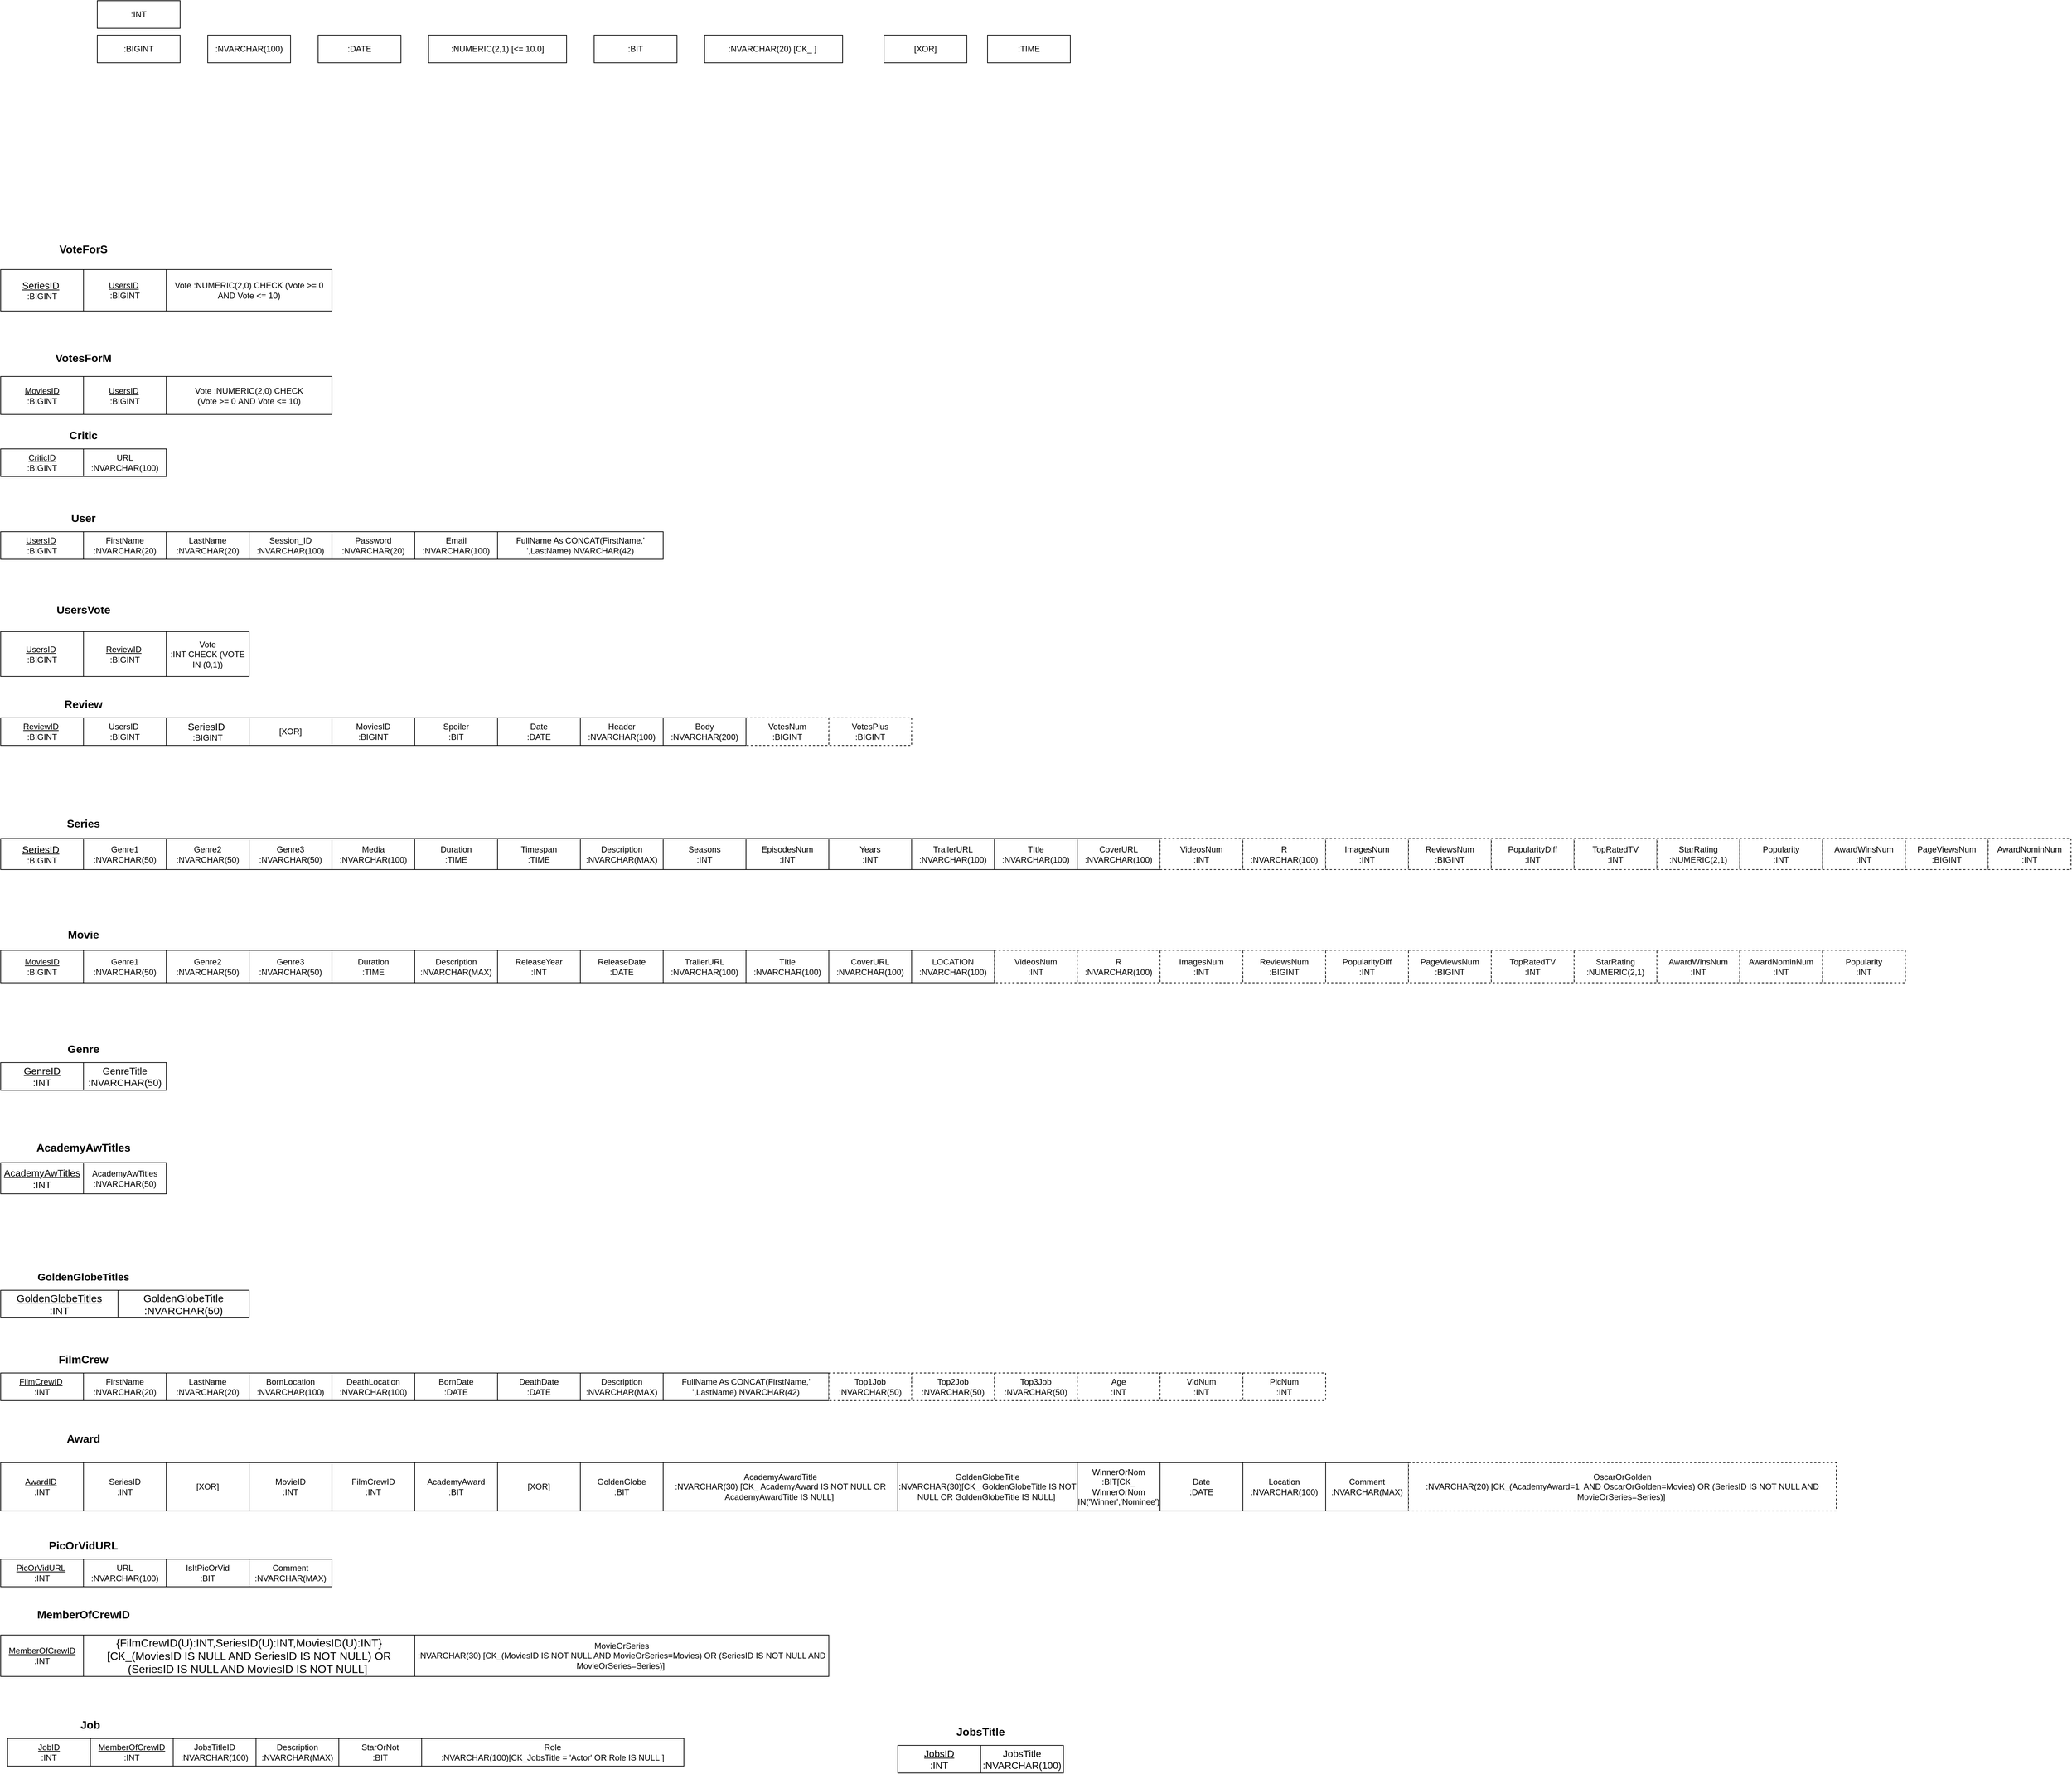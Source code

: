 <mxfile version="20.8.10" type="device"><diagram name="Page-1" id="w3RZHbpMR2QdRFytA8NF"><mxGraphModel dx="2532" dy="3699" grid="1" gridSize="10" guides="1" tooltips="1" connect="1" arrows="1" fold="1" page="1" pageScale="1" pageWidth="3300" pageHeight="2339" math="0" shadow="0"><root><mxCell id="0"/><mxCell id="1" parent="0"/><mxCell id="I5GjsqmiCHtDT43iMSYf-370" value=":BIGINT" style="rounded=0;whiteSpace=wrap;html=1;" parent="1" vertex="1"><mxGeometry x="180" y="-240" width="120" height="40" as="geometry"/></mxCell><mxCell id="I5GjsqmiCHtDT43iMSYf-371" value=":NVARCHAR(100)" style="rounded=0;whiteSpace=wrap;html=1;" parent="1" vertex="1"><mxGeometry x="340" y="-240" width="120" height="40" as="geometry"/></mxCell><mxCell id="I5GjsqmiCHtDT43iMSYf-372" value=":DATE" style="rounded=0;whiteSpace=wrap;html=1;" parent="1" vertex="1"><mxGeometry x="500" y="-240" width="120" height="40" as="geometry"/></mxCell><mxCell id="I5GjsqmiCHtDT43iMSYf-373" value=":NUMERIC(2,1)&amp;nbsp;[&amp;lt;= 10.0]" style="rounded=0;whiteSpace=wrap;html=1;" parent="1" vertex="1"><mxGeometry x="660" y="-240" width="200" height="40" as="geometry"/></mxCell><mxCell id="I5GjsqmiCHtDT43iMSYf-374" value=":BIT" style="rounded=0;whiteSpace=wrap;html=1;" parent="1" vertex="1"><mxGeometry x="900" y="-240" width="120" height="40" as="geometry"/></mxCell><mxCell id="I5GjsqmiCHtDT43iMSYf-375" value=":NVARCHAR(20) [CK_ ]&amp;nbsp;" style="rounded=0;whiteSpace=wrap;html=1;" parent="1" vertex="1"><mxGeometry x="1060" y="-240" width="200" height="40" as="geometry"/></mxCell><mxCell id="I5GjsqmiCHtDT43iMSYf-376" value="[XOR]" style="rounded=0;whiteSpace=wrap;html=1;" parent="1" vertex="1"><mxGeometry x="1320" y="-240" width="120" height="40" as="geometry"/></mxCell><mxCell id="vM1LEAeS3sjnM1NO1S9n-1" value=":INT" style="rounded=0;whiteSpace=wrap;html=1;" parent="1" vertex="1"><mxGeometry x="180" y="-290" width="120" height="40" as="geometry"/></mxCell><mxCell id="p24loqSLt-d5DUNZValQ-1" value=":TIME" style="rounded=0;whiteSpace=wrap;html=1;" vertex="1" parent="1"><mxGeometry x="1470" y="-240" width="120" height="40" as="geometry"/></mxCell><mxCell id="p24loqSLt-d5DUNZValQ-108" value="" style="group" vertex="1" connectable="0" parent="1"><mxGeometry x="40" y="1210" width="240" height="80" as="geometry"/></mxCell><mxCell id="I5GjsqmiCHtDT43iMSYf-164" value="&lt;font style=&quot;font-size: 14px;&quot;&gt;GenreTitle&lt;br&gt;:NVARCHAR(50)&lt;br&gt;&lt;/font&gt;" style="rounded=0;whiteSpace=wrap;html=1;" parent="p24loqSLt-d5DUNZValQ-108" vertex="1"><mxGeometry x="120" y="40" width="120" height="40" as="geometry"/></mxCell><mxCell id="I5GjsqmiCHtDT43iMSYf-165" value="&lt;font style=&quot;font-size: 14px;&quot;&gt;&lt;u&gt;GenreID&lt;/u&gt;&lt;br&gt;:INT&lt;/font&gt;" style="rounded=0;whiteSpace=wrap;html=1;" parent="p24loqSLt-d5DUNZValQ-108" vertex="1"><mxGeometry y="40" width="120" height="40" as="geometry"/></mxCell><mxCell id="I5GjsqmiCHtDT43iMSYf-166" value="&lt;b&gt;&lt;font style=&quot;font-size: 16px;&quot;&gt;Genre&lt;/font&gt;&lt;/b&gt;" style="text;html=1;strokeColor=none;fillColor=none;align=center;verticalAlign=middle;whiteSpace=wrap;rounded=0;" parent="p24loqSLt-d5DUNZValQ-108" vertex="1"><mxGeometry width="240" height="40" as="geometry"/></mxCell><mxCell id="p24loqSLt-d5DUNZValQ-109" value="" style="group" vertex="1" connectable="0" parent="1"><mxGeometry x="1340" y="2200" width="240" height="80" as="geometry"/></mxCell><mxCell id="p24loqSLt-d5DUNZValQ-110" value="&lt;font style=&quot;font-size: 14px;&quot;&gt;JobsTitle&lt;br&gt;:NVARCHAR(100)&lt;br&gt;&lt;/font&gt;" style="rounded=0;whiteSpace=wrap;html=1;" vertex="1" parent="p24loqSLt-d5DUNZValQ-109"><mxGeometry x="120" y="40" width="120" height="40" as="geometry"/></mxCell><mxCell id="p24loqSLt-d5DUNZValQ-111" value="&lt;font style=&quot;font-size: 14px;&quot;&gt;&lt;u&gt;JobsID&lt;/u&gt;&lt;br&gt;:INT&lt;/font&gt;" style="rounded=0;whiteSpace=wrap;html=1;" vertex="1" parent="p24loqSLt-d5DUNZValQ-109"><mxGeometry y="40" width="120" height="40" as="geometry"/></mxCell><mxCell id="p24loqSLt-d5DUNZValQ-112" value="&lt;b&gt;&lt;font style=&quot;font-size: 16px;&quot;&gt;JobsTitle&lt;/font&gt;&lt;/b&gt;" style="text;html=1;strokeColor=none;fillColor=none;align=center;verticalAlign=middle;whiteSpace=wrap;rounded=0;" vertex="1" parent="p24loqSLt-d5DUNZValQ-109"><mxGeometry width="240" height="40" as="geometry"/></mxCell><mxCell id="p24loqSLt-d5DUNZValQ-113" value="" style="group" vertex="1" connectable="0" parent="1"><mxGeometry x="50" y="2190" width="980" height="80" as="geometry"/></mxCell><mxCell id="I5GjsqmiCHtDT43iMSYf-322" value="Role&lt;br&gt;:NVARCHAR(100)[CK_JobsTitle&amp;nbsp;&lt;span style=&quot;background-color: initial;&quot; class=&quot;hljs-operator&quot;&gt;=&lt;/span&gt;&lt;span style=&quot;background-color: initial;&quot;&gt; &lt;/span&gt;&lt;span style=&quot;background-color: initial;&quot; class=&quot;hljs-string&quot;&gt;'Actor'&lt;/span&gt;&lt;span style=&quot;background-color: initial;&quot;&gt; &lt;/span&gt;&lt;span style=&quot;background-color: initial;&quot; class=&quot;hljs-keyword&quot;&gt;OR&lt;/span&gt;&lt;span style=&quot;background-color: initial;&quot;&gt; Role&amp;nbsp;&lt;/span&gt;&lt;span style=&quot;background-color: initial;&quot; class=&quot;hljs-keyword&quot;&gt;IS&lt;/span&gt;&lt;span style=&quot;background-color: initial;&quot;&gt; &lt;/span&gt;&lt;span style=&quot;background-color: initial;&quot; class=&quot;hljs-keyword&quot;&gt;NULL&lt;/span&gt;&lt;span style=&quot;background-color: initial;&quot;&gt;&amp;nbsp;]&lt;/span&gt;" style="rounded=0;whiteSpace=wrap;html=1;" parent="p24loqSLt-d5DUNZValQ-113" vertex="1"><mxGeometry x="600" y="40" width="380" height="40" as="geometry"/></mxCell><mxCell id="I5GjsqmiCHtDT43iMSYf-323" value="StarOrNot&lt;br&gt;:BIT" style="rounded=0;whiteSpace=wrap;html=1;" parent="p24loqSLt-d5DUNZValQ-113" vertex="1"><mxGeometry x="480" y="40" width="120" height="40" as="geometry"/></mxCell><mxCell id="I5GjsqmiCHtDT43iMSYf-324" value="Description&lt;br&gt;:NVARCHAR(MAX)" style="rounded=0;whiteSpace=wrap;html=1;" parent="p24loqSLt-d5DUNZValQ-113" vertex="1"><mxGeometry x="360" y="40" width="120" height="40" as="geometry"/></mxCell><mxCell id="I5GjsqmiCHtDT43iMSYf-325" value="JobsTitleID&lt;br&gt;:NVARCHAR(100)" style="rounded=0;whiteSpace=wrap;html=1;" parent="p24loqSLt-d5DUNZValQ-113" vertex="1"><mxGeometry x="240" y="40" width="120" height="40" as="geometry"/></mxCell><mxCell id="I5GjsqmiCHtDT43iMSYf-326" value="&lt;u style=&quot;border-color: var(--border-color);&quot;&gt;MemberOfCrewID&lt;/u&gt;&lt;br style=&quot;border-color: var(--border-color);&quot;&gt;:INT" style="rounded=0;whiteSpace=wrap;html=1;" parent="p24loqSLt-d5DUNZValQ-113" vertex="1"><mxGeometry x="120" y="40" width="120" height="40" as="geometry"/></mxCell><mxCell id="I5GjsqmiCHtDT43iMSYf-327" value="&lt;u&gt;JobID&lt;/u&gt;&lt;br&gt;:INT" style="rounded=0;whiteSpace=wrap;html=1;" parent="p24loqSLt-d5DUNZValQ-113" vertex="1"><mxGeometry y="40" width="120" height="40" as="geometry"/></mxCell><mxCell id="I5GjsqmiCHtDT43iMSYf-328" value="&lt;b&gt;&lt;font style=&quot;font-size: 16px;&quot;&gt;Job&lt;/font&gt;&lt;/b&gt;" style="text;html=1;strokeColor=none;fillColor=none;align=center;verticalAlign=middle;whiteSpace=wrap;rounded=0;" parent="p24loqSLt-d5DUNZValQ-113" vertex="1"><mxGeometry width="240" height="40" as="geometry"/></mxCell><mxCell id="p24loqSLt-d5DUNZValQ-119" value="" style="group" vertex="1" connectable="0" parent="1"><mxGeometry x="40" y="1760" width="2660" height="140" as="geometry"/></mxCell><mxCell id="I5GjsqmiCHtDT43iMSYf-228" value="Location&lt;br&gt;:NVARCHAR(100)" style="rounded=0;whiteSpace=wrap;html=1;" parent="p24loqSLt-d5DUNZValQ-119" vertex="1"><mxGeometry x="1800" y="70" width="120" height="70" as="geometry"/></mxCell><mxCell id="I5GjsqmiCHtDT43iMSYf-229" value="Comment&lt;br&gt;:NVARCHAR(MAX)" style="rounded=0;whiteSpace=wrap;html=1;" parent="p24loqSLt-d5DUNZValQ-119" vertex="1"><mxGeometry x="1920" y="70" width="120" height="70" as="geometry"/></mxCell><mxCell id="I5GjsqmiCHtDT43iMSYf-236" value="Date&lt;br&gt;:DATE" style="rounded=0;whiteSpace=wrap;html=1;" parent="p24loqSLt-d5DUNZValQ-119" vertex="1"><mxGeometry x="1680" y="70" width="120" height="70" as="geometry"/></mxCell><mxCell id="I5GjsqmiCHtDT43iMSYf-237" value="WinnerOrNom&lt;br&gt;:BIT[CK_ WinnerOrNom IN('Winner','Nominee')" style="rounded=0;whiteSpace=wrap;html=1;" parent="p24loqSLt-d5DUNZValQ-119" vertex="1"><mxGeometry x="1560" y="70" width="120" height="70" as="geometry"/></mxCell><mxCell id="I5GjsqmiCHtDT43iMSYf-238" value="GoldenGlobeTitle&lt;br&gt;:NVARCHAR(30)[CK_ GoldenGlobeTitle IS NOT NULL OR GoldenGlobeTitle&amp;nbsp;IS NULL]&amp;nbsp;" style="rounded=0;whiteSpace=wrap;html=1;" parent="p24loqSLt-d5DUNZValQ-119" vertex="1"><mxGeometry x="1300" y="70" width="260" height="70" as="geometry"/></mxCell><mxCell id="I5GjsqmiCHtDT43iMSYf-239" value="GoldenGlobe&lt;br&gt;:BIT" style="rounded=0;whiteSpace=wrap;html=1;" parent="p24loqSLt-d5DUNZValQ-119" vertex="1"><mxGeometry x="840" y="70" width="120" height="70" as="geometry"/></mxCell><mxCell id="I5GjsqmiCHtDT43iMSYf-240" value="AcademyAwardTitle&lt;br&gt;:NVARCHAR(30) [CK_ AcademyAward IS NOT NULL OR AcademyAwardTitle IS NULL]&amp;nbsp;" style="rounded=0;whiteSpace=wrap;html=1;" parent="p24loqSLt-d5DUNZValQ-119" vertex="1"><mxGeometry x="960" y="70" width="340" height="70" as="geometry"/></mxCell><mxCell id="I5GjsqmiCHtDT43iMSYf-241" value="AcademyAward&lt;br&gt;:BIT" style="rounded=0;whiteSpace=wrap;html=1;" parent="p24loqSLt-d5DUNZValQ-119" vertex="1"><mxGeometry x="600" y="70" width="120" height="70" as="geometry"/></mxCell><mxCell id="I5GjsqmiCHtDT43iMSYf-242" value="FilmCrewID&lt;br&gt;:INT" style="rounded=0;whiteSpace=wrap;html=1;" parent="p24loqSLt-d5DUNZValQ-119" vertex="1"><mxGeometry x="480" y="70" width="120" height="70" as="geometry"/></mxCell><mxCell id="I5GjsqmiCHtDT43iMSYf-243" value="MovieID&lt;br&gt;:INT" style="rounded=0;whiteSpace=wrap;html=1;" parent="p24loqSLt-d5DUNZValQ-119" vertex="1"><mxGeometry x="360" y="70" width="120" height="70" as="geometry"/></mxCell><mxCell id="I5GjsqmiCHtDT43iMSYf-244" value="SeriesID&lt;br&gt;:INT" style="rounded=0;whiteSpace=wrap;html=1;" parent="p24loqSLt-d5DUNZValQ-119" vertex="1"><mxGeometry x="120" y="70" width="120" height="70" as="geometry"/></mxCell><mxCell id="I5GjsqmiCHtDT43iMSYf-245" value="&lt;u&gt;AwardID&lt;/u&gt;&amp;nbsp;&lt;br&gt;:INT" style="rounded=0;whiteSpace=wrap;html=1;" parent="p24loqSLt-d5DUNZValQ-119" vertex="1"><mxGeometry y="70" width="120" height="70" as="geometry"/></mxCell><mxCell id="I5GjsqmiCHtDT43iMSYf-246" value="&lt;span style=&quot;font-size: 16px;&quot;&gt;&lt;b&gt;Award&lt;/b&gt;&lt;/span&gt;" style="text;html=1;strokeColor=none;fillColor=none;align=center;verticalAlign=middle;whiteSpace=wrap;rounded=0;" parent="p24loqSLt-d5DUNZValQ-119" vertex="1"><mxGeometry width="240" height="70" as="geometry"/></mxCell><mxCell id="p24loqSLt-d5DUNZValQ-107" value="OscarOrGolden&lt;br&gt;:NVARCHAR(20)&amp;nbsp;[CK_(AcademyAward=1&amp;nbsp; AND OscarOrGolden=Movies) OR (SeriesID IS NOT NULL AND MovieOrSeries=Series)]&amp;nbsp;" style="rounded=0;whiteSpace=wrap;html=1;dashed=1;" vertex="1" parent="p24loqSLt-d5DUNZValQ-119"><mxGeometry x="2040" y="70" width="620" height="70" as="geometry"/></mxCell><mxCell id="p24loqSLt-d5DUNZValQ-116" value="[XOR]" style="rounded=0;whiteSpace=wrap;html=1;" vertex="1" parent="p24loqSLt-d5DUNZValQ-119"><mxGeometry x="240" y="70" width="120" height="70" as="geometry"/></mxCell><mxCell id="p24loqSLt-d5DUNZValQ-118" value="[XOR]" style="rounded=0;whiteSpace=wrap;html=1;" vertex="1" parent="p24loqSLt-d5DUNZValQ-119"><mxGeometry x="720" y="70" width="120" height="70" as="geometry"/></mxCell><mxCell id="p24loqSLt-d5DUNZValQ-120" value="" style="group" vertex="1" connectable="0" parent="1"><mxGeometry x="40" y="320" width="240" height="80" as="geometry"/></mxCell><mxCell id="I5GjsqmiCHtDT43iMSYf-40" value="URL&lt;br&gt;:NVARCHAR(100)" style="rounded=0;whiteSpace=wrap;html=1;" parent="p24loqSLt-d5DUNZValQ-120" vertex="1"><mxGeometry x="120" y="40" width="120" height="40" as="geometry"/></mxCell><mxCell id="I5GjsqmiCHtDT43iMSYf-41" value="&lt;u&gt;CriticID&lt;br&gt;&lt;/u&gt;:BIGINT&lt;u&gt;&lt;br&gt;&lt;/u&gt;" style="rounded=0;whiteSpace=wrap;html=1;" parent="p24loqSLt-d5DUNZValQ-120" vertex="1"><mxGeometry y="40" width="120" height="40" as="geometry"/></mxCell><mxCell id="I5GjsqmiCHtDT43iMSYf-43" value="&lt;b&gt;&lt;font style=&quot;font-size: 16px;&quot;&gt;Critic&lt;/font&gt;&lt;/b&gt;" style="text;html=1;strokeColor=none;fillColor=none;align=center;verticalAlign=middle;whiteSpace=wrap;rounded=0;" parent="p24loqSLt-d5DUNZValQ-120" vertex="1"><mxGeometry width="240" height="40" as="geometry"/></mxCell><mxCell id="p24loqSLt-d5DUNZValQ-121" value="" style="group" vertex="1" connectable="0" parent="1"><mxGeometry x="40" y="440" width="960" height="80" as="geometry"/></mxCell><mxCell id="I5GjsqmiCHtDT43iMSYf-48" value="FullName As CONCAT(FirstName,' ',LastName) NVARCHAR(42)" style="rounded=0;whiteSpace=wrap;html=1;" parent="p24loqSLt-d5DUNZValQ-121" vertex="1"><mxGeometry x="720" y="40" width="240" height="40" as="geometry"/></mxCell><mxCell id="I5GjsqmiCHtDT43iMSYf-58" value="Email&lt;br&gt;:NVARCHAR(100)" style="rounded=0;whiteSpace=wrap;html=1;" parent="p24loqSLt-d5DUNZValQ-121" vertex="1"><mxGeometry x="600" y="40" width="120" height="40" as="geometry"/></mxCell><mxCell id="I5GjsqmiCHtDT43iMSYf-59" value="Password&lt;br&gt;:NVARCHAR(20)" style="rounded=0;whiteSpace=wrap;html=1;" parent="p24loqSLt-d5DUNZValQ-121" vertex="1"><mxGeometry x="480" y="40" width="120" height="40" as="geometry"/></mxCell><mxCell id="I5GjsqmiCHtDT43iMSYf-60" value="Session_ID&lt;br style=&quot;border-color: var(--border-color);&quot;&gt;:NVARCHAR(100)" style="rounded=0;whiteSpace=wrap;html=1;" parent="p24loqSLt-d5DUNZValQ-121" vertex="1"><mxGeometry x="360" y="40" width="120" height="40" as="geometry"/></mxCell><mxCell id="I5GjsqmiCHtDT43iMSYf-61" value="LastName&lt;br&gt;:NVARCHAR(20)" style="rounded=0;whiteSpace=wrap;html=1;" parent="p24loqSLt-d5DUNZValQ-121" vertex="1"><mxGeometry x="240" y="40" width="120" height="40" as="geometry"/></mxCell><mxCell id="I5GjsqmiCHtDT43iMSYf-62" value="FirstName&lt;br&gt;:NVARCHAR(20)" style="rounded=0;whiteSpace=wrap;html=1;" parent="p24loqSLt-d5DUNZValQ-121" vertex="1"><mxGeometry x="120" y="40" width="120" height="40" as="geometry"/></mxCell><mxCell id="I5GjsqmiCHtDT43iMSYf-63" value="&lt;u style=&quot;border-color: var(--border-color);&quot;&gt;UsersID&lt;/u&gt;&amp;nbsp;&lt;br style=&quot;border-color: var(--border-color);&quot;&gt;:BIGINT" style="rounded=0;whiteSpace=wrap;html=1;" parent="p24loqSLt-d5DUNZValQ-121" vertex="1"><mxGeometry y="40" width="120" height="40" as="geometry"/></mxCell><mxCell id="I5GjsqmiCHtDT43iMSYf-64" value="&lt;span style=&quot;font-size: 16px;&quot;&gt;&lt;b&gt;User&lt;/b&gt;&lt;/span&gt;" style="text;html=1;strokeColor=none;fillColor=none;align=center;verticalAlign=middle;whiteSpace=wrap;rounded=0;" parent="p24loqSLt-d5DUNZValQ-121" vertex="1"><mxGeometry width="240" height="40" as="geometry"/></mxCell><mxCell id="p24loqSLt-d5DUNZValQ-122" value="" style="group" vertex="1" connectable="0" parent="1"><mxGeometry x="40" y="560" width="360" height="130" as="geometry"/></mxCell><mxCell id="I5GjsqmiCHtDT43iMSYf-102" value="Vote&lt;br&gt;:INT CHECK (VOTE IN (0,1))" style="rounded=0;whiteSpace=wrap;html=1;" parent="p24loqSLt-d5DUNZValQ-122" vertex="1"><mxGeometry x="240" y="65" width="120" height="65" as="geometry"/></mxCell><mxCell id="I5GjsqmiCHtDT43iMSYf-103" value="&lt;u style=&quot;border-color: var(--border-color);&quot;&gt;ReviewID&lt;/u&gt;&amp;nbsp;&lt;br style=&quot;border-color: var(--border-color);&quot;&gt;:BIGINT" style="rounded=0;whiteSpace=wrap;html=1;" parent="p24loqSLt-d5DUNZValQ-122" vertex="1"><mxGeometry x="120" y="65" width="120" height="65" as="geometry"/></mxCell><mxCell id="I5GjsqmiCHtDT43iMSYf-104" value="&lt;u style=&quot;border-color: var(--border-color);&quot;&gt;UsersID&lt;/u&gt;&amp;nbsp;&lt;br style=&quot;border-color: var(--border-color);&quot;&gt;:BIGINT" style="rounded=0;whiteSpace=wrap;html=1;" parent="p24loqSLt-d5DUNZValQ-122" vertex="1"><mxGeometry y="65" width="120" height="65" as="geometry"/></mxCell><mxCell id="I5GjsqmiCHtDT43iMSYf-105" value="&lt;b&gt;&lt;font style=&quot;font-size: 16px;&quot;&gt;UsersVote&lt;/font&gt;&lt;/b&gt;" style="text;html=1;strokeColor=none;fillColor=none;align=center;verticalAlign=middle;whiteSpace=wrap;rounded=0;" parent="p24loqSLt-d5DUNZValQ-122" vertex="1"><mxGeometry width="240" height="65" as="geometry"/></mxCell><mxCell id="p24loqSLt-d5DUNZValQ-123" value="" style="group" vertex="1" connectable="0" parent="1"><mxGeometry x="40" y="710" width="1320" height="80" as="geometry"/></mxCell><mxCell id="I5GjsqmiCHtDT43iMSYf-67" value="VotesPlus&lt;br&gt;:BIGINT" style="rounded=0;whiteSpace=wrap;html=1;dashed=1;" parent="p24loqSLt-d5DUNZValQ-123" vertex="1"><mxGeometry x="1200" y="40" width="120" height="40" as="geometry"/></mxCell><mxCell id="I5GjsqmiCHtDT43iMSYf-75" value="VotesNum&lt;br&gt;:BIGINT" style="rounded=0;whiteSpace=wrap;html=1;dashed=1;" parent="p24loqSLt-d5DUNZValQ-123" vertex="1"><mxGeometry x="1080" y="40" width="120" height="40" as="geometry"/></mxCell><mxCell id="I5GjsqmiCHtDT43iMSYf-76" value="Body&lt;br&gt;:NVARCHAR(200)" style="rounded=0;whiteSpace=wrap;html=1;" parent="p24loqSLt-d5DUNZValQ-123" vertex="1"><mxGeometry x="960" y="40" width="120" height="40" as="geometry"/></mxCell><mxCell id="I5GjsqmiCHtDT43iMSYf-77" value="Header&lt;br&gt;:NVARCHAR(100)" style="rounded=0;whiteSpace=wrap;html=1;" parent="p24loqSLt-d5DUNZValQ-123" vertex="1"><mxGeometry x="840" y="40" width="120" height="40" as="geometry"/></mxCell><mxCell id="I5GjsqmiCHtDT43iMSYf-78" value="Date&lt;br&gt;:DATE" style="rounded=0;whiteSpace=wrap;html=1;" parent="p24loqSLt-d5DUNZValQ-123" vertex="1"><mxGeometry x="720" y="40" width="120" height="40" as="geometry"/></mxCell><mxCell id="I5GjsqmiCHtDT43iMSYf-79" value="Spoiler&lt;br style=&quot;border-color: var(--border-color);&quot;&gt;:BIT" style="rounded=0;whiteSpace=wrap;html=1;" parent="p24loqSLt-d5DUNZValQ-123" vertex="1"><mxGeometry x="600" y="40" width="120" height="40" as="geometry"/></mxCell><mxCell id="I5GjsqmiCHtDT43iMSYf-80" value="MoviesID&lt;br style=&quot;border-color: var(--border-color);&quot;&gt;:BIGINT" style="rounded=0;whiteSpace=wrap;html=1;" parent="p24loqSLt-d5DUNZValQ-123" vertex="1"><mxGeometry x="480" y="40" width="120" height="40" as="geometry"/></mxCell><mxCell id="I5GjsqmiCHtDT43iMSYf-81" value="[XOR]" style="rounded=0;whiteSpace=wrap;html=1;" parent="p24loqSLt-d5DUNZValQ-123" vertex="1"><mxGeometry x="360" y="40" width="120" height="40" as="geometry"/></mxCell><mxCell id="I5GjsqmiCHtDT43iMSYf-82" value="&lt;font style=&quot;border-color: var(--border-color); font-size: 14px;&quot;&gt;SeriesID&amp;nbsp;&lt;br style=&quot;border-color: var(--border-color);&quot;&gt;&lt;/font&gt;:BIGINT" style="rounded=0;whiteSpace=wrap;html=1;" parent="p24loqSLt-d5DUNZValQ-123" vertex="1"><mxGeometry x="240" y="40" width="120" height="40" as="geometry"/></mxCell><mxCell id="I5GjsqmiCHtDT43iMSYf-83" value="&lt;span style=&quot;border-color: var(--border-color);&quot;&gt;UsersID&lt;/span&gt;&amp;nbsp;&lt;br style=&quot;border-color: var(--border-color);&quot;&gt;:BIGINT" style="rounded=0;whiteSpace=wrap;html=1;" parent="p24loqSLt-d5DUNZValQ-123" vertex="1"><mxGeometry x="120" y="40" width="120" height="40" as="geometry"/></mxCell><mxCell id="I5GjsqmiCHtDT43iMSYf-84" value="&lt;u style=&quot;border-color: var(--border-color);&quot;&gt;ReviewID&lt;/u&gt;&amp;nbsp;&lt;br style=&quot;border-color: var(--border-color);&quot;&gt;:BIGINT" style="rounded=0;whiteSpace=wrap;html=1;" parent="p24loqSLt-d5DUNZValQ-123" vertex="1"><mxGeometry y="40" width="120" height="40" as="geometry"/></mxCell><mxCell id="I5GjsqmiCHtDT43iMSYf-85" value="&lt;span style=&quot;font-size: 16px;&quot;&gt;&lt;b&gt;Review&lt;/b&gt;&lt;/span&gt;" style="text;html=1;strokeColor=none;fillColor=none;align=center;verticalAlign=middle;whiteSpace=wrap;rounded=0;" parent="p24loqSLt-d5DUNZValQ-123" vertex="1"><mxGeometry width="240" height="40" as="geometry"/></mxCell><mxCell id="p24loqSLt-d5DUNZValQ-124" value="" style="group" vertex="1" connectable="0" parent="1"><mxGeometry x="40" y="1040" width="2760" height="94.118" as="geometry"/></mxCell><mxCell id="I5GjsqmiCHtDT43iMSYf-128" value="CoverURL&lt;br style=&quot;border-color: var(--border-color);&quot;&gt;:NVARCHAR(100)" style="rounded=0;whiteSpace=wrap;html=1;" parent="p24loqSLt-d5DUNZValQ-124" vertex="1"><mxGeometry x="1200" y="47.059" width="120" height="47.059" as="geometry"/></mxCell><mxCell id="I5GjsqmiCHtDT43iMSYf-129" value="LOCATION&lt;br&gt;:NVARCHAR(100)" style="rounded=0;whiteSpace=wrap;html=1;" parent="p24loqSLt-d5DUNZValQ-124" vertex="1"><mxGeometry x="1320" y="47.059" width="120" height="47.059" as="geometry"/></mxCell><mxCell id="I5GjsqmiCHtDT43iMSYf-136" value="TItle&lt;br style=&quot;border-color: var(--border-color);&quot;&gt;:NVARCHAR(100)" style="rounded=0;whiteSpace=wrap;html=1;" parent="p24loqSLt-d5DUNZValQ-124" vertex="1"><mxGeometry x="1080" y="47.059" width="120" height="47.059" as="geometry"/></mxCell><mxCell id="I5GjsqmiCHtDT43iMSYf-137" value="TrailerURL&lt;br style=&quot;border-color: var(--border-color);&quot;&gt;:NVARCHAR(100)" style="rounded=0;whiteSpace=wrap;html=1;" parent="p24loqSLt-d5DUNZValQ-124" vertex="1"><mxGeometry x="960" y="47.059" width="120" height="47.059" as="geometry"/></mxCell><mxCell id="I5GjsqmiCHtDT43iMSYf-138" value="ReleaseDate&lt;br style=&quot;border-color: var(--border-color);&quot;&gt;:DATE" style="rounded=0;whiteSpace=wrap;html=1;" parent="p24loqSLt-d5DUNZValQ-124" vertex="1"><mxGeometry x="840" y="47.059" width="120" height="47.059" as="geometry"/></mxCell><mxCell id="I5GjsqmiCHtDT43iMSYf-139" value="ReleaseYear&lt;br style=&quot;border-color: var(--border-color);&quot;&gt;:INT" style="rounded=0;whiteSpace=wrap;html=1;" parent="p24loqSLt-d5DUNZValQ-124" vertex="1"><mxGeometry x="720" y="47.059" width="120" height="47.059" as="geometry"/></mxCell><mxCell id="I5GjsqmiCHtDT43iMSYf-140" value="Description&lt;br style=&quot;border-color: var(--border-color);&quot;&gt;:NVARCHAR(MAX)" style="rounded=0;whiteSpace=wrap;html=1;" parent="p24loqSLt-d5DUNZValQ-124" vertex="1"><mxGeometry x="600" y="47.059" width="120" height="47.059" as="geometry"/></mxCell><mxCell id="I5GjsqmiCHtDT43iMSYf-141" value="Duration&lt;br style=&quot;border-color: var(--border-color);&quot;&gt;:TIME" style="rounded=0;whiteSpace=wrap;html=1;" parent="p24loqSLt-d5DUNZValQ-124" vertex="1"><mxGeometry x="480" y="47.059" width="120" height="47.059" as="geometry"/></mxCell><mxCell id="I5GjsqmiCHtDT43iMSYf-142" value="Genre3&lt;br style=&quot;border-color: var(--border-color);&quot;&gt;:NVARCHAR(50)" style="rounded=0;whiteSpace=wrap;html=1;" parent="p24loqSLt-d5DUNZValQ-124" vertex="1"><mxGeometry x="360" y="47.059" width="120" height="47.059" as="geometry"/></mxCell><mxCell id="I5GjsqmiCHtDT43iMSYf-143" value="Genre2&lt;br style=&quot;border-color: var(--border-color);&quot;&gt;:NVARCHAR(50)" style="rounded=0;whiteSpace=wrap;html=1;" parent="p24loqSLt-d5DUNZValQ-124" vertex="1"><mxGeometry x="240" y="47.059" width="120" height="47.059" as="geometry"/></mxCell><mxCell id="I5GjsqmiCHtDT43iMSYf-144" value="Genre1&lt;br style=&quot;border-color: var(--border-color);&quot;&gt;:NVARCHAR(50)" style="rounded=0;whiteSpace=wrap;html=1;" parent="p24loqSLt-d5DUNZValQ-124" vertex="1"><mxGeometry x="120" y="47.059" width="120" height="47.059" as="geometry"/></mxCell><mxCell id="I5GjsqmiCHtDT43iMSYf-145" value="&lt;u style=&quot;border-color: var(--border-color);&quot;&gt;MoviesID&lt;br style=&quot;border-color: var(--border-color);&quot;&gt;&lt;/u&gt;:BIGINT" style="rounded=0;whiteSpace=wrap;html=1;" parent="p24loqSLt-d5DUNZValQ-124" vertex="1"><mxGeometry y="47.059" width="120" height="47.059" as="geometry"/></mxCell><mxCell id="I5GjsqmiCHtDT43iMSYf-146" value="&lt;span style=&quot;font-size: 16px;&quot;&gt;&lt;b&gt;Movie&lt;/b&gt;&lt;/span&gt;" style="text;html=1;strokeColor=none;fillColor=none;align=center;verticalAlign=middle;whiteSpace=wrap;rounded=0;" parent="p24loqSLt-d5DUNZValQ-124" vertex="1"><mxGeometry width="240" height="47.059" as="geometry"/></mxCell><mxCell id="p24loqSLt-d5DUNZValQ-25" value="VideosNum&lt;br style=&quot;border-color: var(--border-color);&quot;&gt;:INT" style="rounded=0;whiteSpace=wrap;html=1;dashed=1;" vertex="1" parent="p24loqSLt-d5DUNZValQ-124"><mxGeometry x="1440" y="47.059" width="120" height="47.059" as="geometry"/></mxCell><mxCell id="p24loqSLt-d5DUNZValQ-26" value="R&lt;br style=&quot;border-color: var(--border-color);&quot;&gt;:NVARCHAR(100)" style="rounded=0;whiteSpace=wrap;html=1;dashed=1;" vertex="1" parent="p24loqSLt-d5DUNZValQ-124"><mxGeometry x="1560" y="47.059" width="120" height="47.059" as="geometry"/></mxCell><mxCell id="p24loqSLt-d5DUNZValQ-27" value="ImagesNum&lt;br style=&quot;border-color: var(--border-color);&quot;&gt;:INT" style="rounded=0;whiteSpace=wrap;html=1;dashed=1;" vertex="1" parent="p24loqSLt-d5DUNZValQ-124"><mxGeometry x="1680" y="47.059" width="120" height="47.059" as="geometry"/></mxCell><mxCell id="p24loqSLt-d5DUNZValQ-28" value="ReviewsNum&lt;br style=&quot;border-color: var(--border-color);&quot;&gt;:BIGINT" style="rounded=0;whiteSpace=wrap;html=1;dashed=1;" vertex="1" parent="p24loqSLt-d5DUNZValQ-124"><mxGeometry x="1800" y="47.059" width="120" height="47.059" as="geometry"/></mxCell><mxCell id="p24loqSLt-d5DUNZValQ-29" value="PopularityDiff&lt;br style=&quot;border-color: var(--border-color);&quot;&gt;:INT" style="rounded=0;whiteSpace=wrap;html=1;dashed=1;" vertex="1" parent="p24loqSLt-d5DUNZValQ-124"><mxGeometry x="1920" y="47.059" width="120" height="47.059" as="geometry"/></mxCell><mxCell id="p24loqSLt-d5DUNZValQ-30" value="PageViewsNum&lt;br style=&quot;border-color: var(--border-color);&quot;&gt;:BIGINT" style="rounded=0;whiteSpace=wrap;html=1;dashed=1;" vertex="1" parent="p24loqSLt-d5DUNZValQ-124"><mxGeometry x="2040" y="47.059" width="120" height="47.059" as="geometry"/></mxCell><mxCell id="p24loqSLt-d5DUNZValQ-31" value="TopRatedTV&lt;br style=&quot;border-color: var(--border-color);&quot;&gt;:INT" style="rounded=0;whiteSpace=wrap;html=1;dashed=1;" vertex="1" parent="p24loqSLt-d5DUNZValQ-124"><mxGeometry x="2160" y="47.059" width="120" height="47.059" as="geometry"/></mxCell><mxCell id="p24loqSLt-d5DUNZValQ-32" value="StarRating&lt;br style=&quot;border-color: var(--border-color);&quot;&gt;:NUMERIC(2,1)" style="rounded=0;whiteSpace=wrap;html=1;dashed=1;" vertex="1" parent="p24loqSLt-d5DUNZValQ-124"><mxGeometry x="2280" y="47.059" width="120" height="47.059" as="geometry"/></mxCell><mxCell id="p24loqSLt-d5DUNZValQ-33" value="AwardWinsNum&lt;br style=&quot;border-color: var(--border-color);&quot;&gt;:INT" style="rounded=0;whiteSpace=wrap;html=1;dashed=1;" vertex="1" parent="p24loqSLt-d5DUNZValQ-124"><mxGeometry x="2400" y="47.059" width="120" height="47.059" as="geometry"/></mxCell><mxCell id="p24loqSLt-d5DUNZValQ-83" value="AwardNominNum&lt;br style=&quot;border-color: var(--border-color);&quot;&gt;:INT" style="rounded=0;whiteSpace=wrap;html=1;dashed=1;" vertex="1" parent="p24loqSLt-d5DUNZValQ-124"><mxGeometry x="2520" y="47.059" width="120" height="47.059" as="geometry"/></mxCell><mxCell id="p24loqSLt-d5DUNZValQ-84" value="Popularity&lt;br style=&quot;border-color: var(--border-color);&quot;&gt;:INT" style="rounded=0;whiteSpace=wrap;html=1;dashed=1;" vertex="1" parent="p24loqSLt-d5DUNZValQ-124"><mxGeometry x="2640" y="47.059" width="120" height="47.059" as="geometry"/></mxCell><mxCell id="p24loqSLt-d5DUNZValQ-125" value="" style="group" vertex="1" connectable="0" parent="1"><mxGeometry x="40" y="880" width="3000" height="90" as="geometry"/></mxCell><mxCell id="vM1LEAeS3sjnM1NO1S9n-83" value="Genre2&lt;br&gt;:NVARCHAR(50)" style="rounded=0;whiteSpace=wrap;html=1;" parent="p24loqSLt-d5DUNZValQ-125" vertex="1"><mxGeometry x="240" y="45" width="120" height="45" as="geometry"/></mxCell><mxCell id="I5GjsqmiCHtDT43iMSYf-107" value="TItle&lt;br&gt;:NVARCHAR(100)" style="rounded=0;whiteSpace=wrap;html=1;" parent="p24loqSLt-d5DUNZValQ-125" vertex="1"><mxGeometry x="1440" y="45" width="120" height="45" as="geometry"/></mxCell><mxCell id="I5GjsqmiCHtDT43iMSYf-108" value="CoverURL&lt;br&gt;:NVARCHAR(100)" style="rounded=0;whiteSpace=wrap;html=1;" parent="p24loqSLt-d5DUNZValQ-125" vertex="1"><mxGeometry x="1560" y="45" width="120" height="45" as="geometry"/></mxCell><mxCell id="I5GjsqmiCHtDT43iMSYf-115" value="TrailerURL&lt;br&gt;:NVARCHAR(100)" style="rounded=0;whiteSpace=wrap;html=1;" parent="p24loqSLt-d5DUNZValQ-125" vertex="1"><mxGeometry x="1320" y="45" width="120" height="45" as="geometry"/></mxCell><mxCell id="I5GjsqmiCHtDT43iMSYf-116" value="Years&lt;br&gt;:INT" style="rounded=0;whiteSpace=wrap;html=1;" parent="p24loqSLt-d5DUNZValQ-125" vertex="1"><mxGeometry x="1200" y="45" width="120" height="45" as="geometry"/></mxCell><mxCell id="I5GjsqmiCHtDT43iMSYf-117" value="EpisodesNum&lt;br&gt;:INT" style="rounded=0;whiteSpace=wrap;html=1;" parent="p24loqSLt-d5DUNZValQ-125" vertex="1"><mxGeometry x="1080" y="45" width="120" height="45" as="geometry"/></mxCell><mxCell id="I5GjsqmiCHtDT43iMSYf-118" value="Seasons&lt;br&gt;:INT" style="rounded=0;whiteSpace=wrap;html=1;" parent="p24loqSLt-d5DUNZValQ-125" vertex="1"><mxGeometry x="960" y="45" width="120" height="45" as="geometry"/></mxCell><mxCell id="I5GjsqmiCHtDT43iMSYf-119" value="Description&lt;br&gt;:NVARCHAR(MAX)" style="rounded=0;whiteSpace=wrap;html=1;" parent="p24loqSLt-d5DUNZValQ-125" vertex="1"><mxGeometry x="840" y="45" width="120" height="45" as="geometry"/></mxCell><mxCell id="I5GjsqmiCHtDT43iMSYf-120" value="Timespan&lt;br&gt;:TIME" style="rounded=0;whiteSpace=wrap;html=1;" parent="p24loqSLt-d5DUNZValQ-125" vertex="1"><mxGeometry x="720" y="45" width="120" height="45" as="geometry"/></mxCell><mxCell id="I5GjsqmiCHtDT43iMSYf-121" value="Duration&lt;br&gt;:TIME" style="rounded=0;whiteSpace=wrap;html=1;" parent="p24loqSLt-d5DUNZValQ-125" vertex="1"><mxGeometry x="600" y="45" width="120" height="45" as="geometry"/></mxCell><mxCell id="I5GjsqmiCHtDT43iMSYf-122" value="Media&lt;br&gt;:NVARCHAR(100)" style="rounded=0;whiteSpace=wrap;html=1;" parent="p24loqSLt-d5DUNZValQ-125" vertex="1"><mxGeometry x="480" y="45" width="120" height="45" as="geometry"/></mxCell><mxCell id="I5GjsqmiCHtDT43iMSYf-123" value="Genre3&lt;br&gt;:NVARCHAR(50)" style="rounded=0;whiteSpace=wrap;html=1;" parent="p24loqSLt-d5DUNZValQ-125" vertex="1"><mxGeometry x="360" y="45" width="120" height="45" as="geometry"/></mxCell><mxCell id="I5GjsqmiCHtDT43iMSYf-124" value="&lt;font style=&quot;border-color: var(--border-color); font-size: 14px;&quot;&gt;&lt;u style=&quot;border-color: var(--border-color);&quot;&gt;SeriesID&lt;/u&gt;&amp;nbsp;&lt;br style=&quot;border-color: var(--border-color);&quot;&gt;&lt;/font&gt;:BIGINT" style="rounded=0;whiteSpace=wrap;html=1;" parent="p24loqSLt-d5DUNZValQ-125" vertex="1"><mxGeometry y="45" width="120" height="45" as="geometry"/></mxCell><mxCell id="I5GjsqmiCHtDT43iMSYf-125" value="&lt;b&gt;&lt;font style=&quot;font-size: 16px;&quot;&gt;Series&lt;/font&gt;&lt;/b&gt;" style="text;html=1;strokeColor=none;fillColor=none;align=center;verticalAlign=middle;whiteSpace=wrap;rounded=0;" parent="p24loqSLt-d5DUNZValQ-125" vertex="1"><mxGeometry width="240" height="45" as="geometry"/></mxCell><mxCell id="vM1LEAeS3sjnM1NO1S9n-2" value="VideosNum&lt;br&gt;:INT" style="rounded=0;whiteSpace=wrap;html=1;dashed=1;" parent="p24loqSLt-d5DUNZValQ-125" vertex="1"><mxGeometry x="1680" y="45" width="120" height="45" as="geometry"/></mxCell><mxCell id="vM1LEAeS3sjnM1NO1S9n-3" value="R&lt;br style=&quot;border-color: var(--border-color);&quot;&gt;:NVARCHAR(100)" style="rounded=0;whiteSpace=wrap;html=1;dashed=1;" parent="p24loqSLt-d5DUNZValQ-125" vertex="1"><mxGeometry x="1800" y="45" width="120" height="45" as="geometry"/></mxCell><mxCell id="vM1LEAeS3sjnM1NO1S9n-4" value="ImagesNum&lt;br&gt;:INT" style="rounded=0;whiteSpace=wrap;html=1;dashed=1;" parent="p24loqSLt-d5DUNZValQ-125" vertex="1"><mxGeometry x="1920" y="45" width="120" height="45" as="geometry"/></mxCell><mxCell id="vM1LEAeS3sjnM1NO1S9n-5" value="ReviewsNum&lt;br&gt;:BIGINT" style="rounded=0;whiteSpace=wrap;html=1;dashed=1;" parent="p24loqSLt-d5DUNZValQ-125" vertex="1"><mxGeometry x="2040" y="45" width="120" height="45" as="geometry"/></mxCell><mxCell id="vM1LEAeS3sjnM1NO1S9n-28" value="PopularityDiff&lt;br style=&quot;border-color: var(--border-color);&quot;&gt;:INT" style="rounded=0;whiteSpace=wrap;html=1;dashed=1;" parent="p24loqSLt-d5DUNZValQ-125" vertex="1"><mxGeometry x="2160" y="45" width="120" height="45" as="geometry"/></mxCell><mxCell id="vM1LEAeS3sjnM1NO1S9n-29" value="TopRatedTV&lt;br&gt;:INT" style="rounded=0;whiteSpace=wrap;html=1;dashed=1;" parent="p24loqSLt-d5DUNZValQ-125" vertex="1"><mxGeometry x="2280" y="45" width="120" height="45" as="geometry"/></mxCell><mxCell id="vM1LEAeS3sjnM1NO1S9n-53" value="StarRating&lt;br&gt;:NUMERIC(2,1)" style="rounded=0;whiteSpace=wrap;html=1;dashed=1;" parent="p24loqSLt-d5DUNZValQ-125" vertex="1"><mxGeometry x="2400" y="45" width="120" height="45" as="geometry"/></mxCell><mxCell id="vM1LEAeS3sjnM1NO1S9n-54" value="Popularity&lt;br&gt;:INT" style="rounded=0;whiteSpace=wrap;html=1;dashed=1;" parent="p24loqSLt-d5DUNZValQ-125" vertex="1"><mxGeometry x="2520" y="45" width="120" height="45" as="geometry"/></mxCell><mxCell id="vM1LEAeS3sjnM1NO1S9n-55" value="AwardWinsNum&lt;br&gt;:INT" style="rounded=0;whiteSpace=wrap;html=1;dashed=1;" parent="p24loqSLt-d5DUNZValQ-125" vertex="1"><mxGeometry x="2640" y="45" width="120" height="45" as="geometry"/></mxCell><mxCell id="vM1LEAeS3sjnM1NO1S9n-56" value="PageViewsNum&lt;br&gt;:BIGINT" style="rounded=0;whiteSpace=wrap;html=1;dashed=1;" parent="p24loqSLt-d5DUNZValQ-125" vertex="1"><mxGeometry x="2760" y="45" width="120" height="45" as="geometry"/></mxCell><mxCell id="vM1LEAeS3sjnM1NO1S9n-82" value="AwardNominNum&lt;br&gt;:INT" style="rounded=0;whiteSpace=wrap;html=1;dashed=1;" parent="p24loqSLt-d5DUNZValQ-125" vertex="1"><mxGeometry x="2880" y="45" width="120" height="45" as="geometry"/></mxCell><mxCell id="vM1LEAeS3sjnM1NO1S9n-84" value="Genre1&lt;br&gt;:NVARCHAR(50)" style="rounded=0;whiteSpace=wrap;html=1;" parent="p24loqSLt-d5DUNZValQ-125" vertex="1"><mxGeometry x="120" y="45" width="120" height="45" as="geometry"/></mxCell><mxCell id="p24loqSLt-d5DUNZValQ-126" value="" style="group" vertex="1" connectable="0" parent="1"><mxGeometry x="40" y="1350" width="240" height="90" as="geometry"/></mxCell><mxCell id="I5GjsqmiCHtDT43iMSYf-184" value="AcademyAwTitles&lt;br&gt;:NVARCHAR(50)" style="rounded=0;whiteSpace=wrap;html=1;" parent="p24loqSLt-d5DUNZValQ-126" vertex="1"><mxGeometry x="120" y="45" width="120" height="45" as="geometry"/></mxCell><mxCell id="I5GjsqmiCHtDT43iMSYf-185" value="&lt;font style=&quot;font-size: 14px;&quot;&gt;&lt;u&gt;AcademyAwTitles&lt;/u&gt;&lt;br&gt;:INT&lt;/font&gt;" style="rounded=0;whiteSpace=wrap;html=1;" parent="p24loqSLt-d5DUNZValQ-126" vertex="1"><mxGeometry y="45" width="120" height="45" as="geometry"/></mxCell><mxCell id="I5GjsqmiCHtDT43iMSYf-186" value="&lt;b&gt;&lt;font style=&quot;font-size: 16px;&quot;&gt;AcademyAwTitles&lt;/font&gt;&lt;/b&gt;" style="text;html=1;strokeColor=none;fillColor=none;align=center;verticalAlign=middle;whiteSpace=wrap;rounded=0;" parent="p24loqSLt-d5DUNZValQ-126" vertex="1"><mxGeometry width="240" height="45" as="geometry"/></mxCell><mxCell id="p24loqSLt-d5DUNZValQ-127" value="" style="group" vertex="1" connectable="0" parent="1"><mxGeometry x="40" y="1540" width="360" height="80" as="geometry"/></mxCell><mxCell id="I5GjsqmiCHtDT43iMSYf-203" value="GoldenGlobeTitle&lt;br&gt;:NVARCHAR(50)" style="rounded=0;whiteSpace=wrap;html=1;fontSize=15;" parent="p24loqSLt-d5DUNZValQ-127" vertex="1"><mxGeometry x="170" y="40" width="190" height="40" as="geometry"/></mxCell><mxCell id="I5GjsqmiCHtDT43iMSYf-205" value="&lt;span style=&quot;font-size: 15px;&quot;&gt;&lt;u style=&quot;font-size: 15px;&quot;&gt;GoldenGlobeTitles&lt;/u&gt;&lt;br style=&quot;font-size: 15px;&quot;&gt;:INT&lt;br style=&quot;font-size: 15px;&quot;&gt;&lt;/span&gt;" style="rounded=0;whiteSpace=wrap;html=1;fontSize=15;" parent="p24loqSLt-d5DUNZValQ-127" vertex="1"><mxGeometry y="40" width="170" height="40" as="geometry"/></mxCell><mxCell id="I5GjsqmiCHtDT43iMSYf-206" value="&lt;b style=&quot;font-size: 15px;&quot;&gt;&lt;font style=&quot;font-size: 15px;&quot;&gt;GoldenGlobeTitles&lt;/font&gt;&lt;/b&gt;" style="text;html=1;strokeColor=none;fillColor=none;align=center;verticalAlign=middle;whiteSpace=wrap;rounded=0;fontSize=15;" parent="p24loqSLt-d5DUNZValQ-127" vertex="1"><mxGeometry width="240" height="40" as="geometry"/></mxCell><mxCell id="p24loqSLt-d5DUNZValQ-128" value="" style="group" vertex="1" connectable="0" parent="1"><mxGeometry x="40" y="1660" width="1920" height="80" as="geometry"/></mxCell><mxCell id="I5GjsqmiCHtDT43iMSYf-208" value="Top3Job&lt;br&gt;:NVARCHAR(50)" style="rounded=0;whiteSpace=wrap;html=1;dashed=1;" parent="p24loqSLt-d5DUNZValQ-128" vertex="1"><mxGeometry x="1440" y="40" width="120" height="40" as="geometry"/></mxCell><mxCell id="I5GjsqmiCHtDT43iMSYf-209" value="Age&lt;br&gt;:INT" style="rounded=0;whiteSpace=wrap;html=1;dashed=1;" parent="p24loqSLt-d5DUNZValQ-128" vertex="1"><mxGeometry x="1560" y="40" width="120" height="40" as="geometry"/></mxCell><mxCell id="I5GjsqmiCHtDT43iMSYf-210" value="FullName As CONCAT(FirstName,' ',LastName) NVARCHAR(42)" style="rounded=0;whiteSpace=wrap;html=1;" parent="p24loqSLt-d5DUNZValQ-128" vertex="1"><mxGeometry x="960" y="40" width="240" height="40" as="geometry"/></mxCell><mxCell id="I5GjsqmiCHtDT43iMSYf-216" value="Top2Job&lt;br&gt;:NVARCHAR(50)" style="rounded=0;whiteSpace=wrap;html=1;dashed=1;" parent="p24loqSLt-d5DUNZValQ-128" vertex="1"><mxGeometry x="1320" y="40" width="120" height="40" as="geometry"/></mxCell><mxCell id="I5GjsqmiCHtDT43iMSYf-217" value="Top1Job&lt;br&gt;:NVARCHAR(50)" style="rounded=0;whiteSpace=wrap;html=1;dashed=1;" parent="p24loqSLt-d5DUNZValQ-128" vertex="1"><mxGeometry x="1200" y="40" width="120" height="40" as="geometry"/></mxCell><mxCell id="I5GjsqmiCHtDT43iMSYf-218" value="Description&lt;br&gt;:NVARCHAR(MAX)" style="rounded=0;whiteSpace=wrap;html=1;" parent="p24loqSLt-d5DUNZValQ-128" vertex="1"><mxGeometry x="840" y="40" width="120" height="40" as="geometry"/></mxCell><mxCell id="I5GjsqmiCHtDT43iMSYf-219" value="DeathDate&lt;br&gt;:DATE" style="rounded=0;whiteSpace=wrap;html=1;" parent="p24loqSLt-d5DUNZValQ-128" vertex="1"><mxGeometry x="720" y="40" width="120" height="40" as="geometry"/></mxCell><mxCell id="I5GjsqmiCHtDT43iMSYf-220" value="BornDate&lt;br&gt;:DATE" style="rounded=0;whiteSpace=wrap;html=1;" parent="p24loqSLt-d5DUNZValQ-128" vertex="1"><mxGeometry x="600" y="40" width="120" height="40" as="geometry"/></mxCell><mxCell id="I5GjsqmiCHtDT43iMSYf-221" value="DeathLocation&lt;br&gt;:NVARCHAR(100)" style="rounded=0;whiteSpace=wrap;html=1;" parent="p24loqSLt-d5DUNZValQ-128" vertex="1"><mxGeometry x="480" y="40" width="120" height="40" as="geometry"/></mxCell><mxCell id="I5GjsqmiCHtDT43iMSYf-222" value="BornLocation&lt;br&gt;:NVARCHAR(100)" style="rounded=0;whiteSpace=wrap;html=1;" parent="p24loqSLt-d5DUNZValQ-128" vertex="1"><mxGeometry x="360" y="40" width="120" height="40" as="geometry"/></mxCell><mxCell id="I5GjsqmiCHtDT43iMSYf-223" value="LastName&lt;br style=&quot;border-color: var(--border-color);&quot;&gt;:NVARCHAR(20)" style="rounded=0;whiteSpace=wrap;html=1;" parent="p24loqSLt-d5DUNZValQ-128" vertex="1"><mxGeometry x="240" y="40" width="120" height="40" as="geometry"/></mxCell><mxCell id="I5GjsqmiCHtDT43iMSYf-224" value="FirstName&lt;br style=&quot;border-color: var(--border-color);&quot;&gt;:NVARCHAR(20)" style="rounded=0;whiteSpace=wrap;html=1;" parent="p24loqSLt-d5DUNZValQ-128" vertex="1"><mxGeometry x="120" y="40" width="120" height="40" as="geometry"/></mxCell><mxCell id="I5GjsqmiCHtDT43iMSYf-225" value="&lt;u&gt;FilmCrewID&lt;/u&gt;&amp;nbsp;&lt;br&gt;:INT" style="rounded=0;whiteSpace=wrap;html=1;" parent="p24loqSLt-d5DUNZValQ-128" vertex="1"><mxGeometry y="40" width="120" height="40" as="geometry"/></mxCell><mxCell id="I5GjsqmiCHtDT43iMSYf-226" value="&lt;b&gt;&lt;font style=&quot;font-size: 16px;&quot;&gt;FilmCrew&lt;/font&gt;&lt;/b&gt;" style="text;html=1;strokeColor=none;fillColor=none;align=center;verticalAlign=middle;whiteSpace=wrap;rounded=0;" parent="p24loqSLt-d5DUNZValQ-128" vertex="1"><mxGeometry width="240" height="40" as="geometry"/></mxCell><mxCell id="p24loqSLt-d5DUNZValQ-106" value="PicNum&lt;br&gt;:INT" style="rounded=0;whiteSpace=wrap;html=1;dashed=1;" vertex="1" parent="p24loqSLt-d5DUNZValQ-128"><mxGeometry x="1800" y="40" width="120" height="40" as="geometry"/></mxCell><mxCell id="p24loqSLt-d5DUNZValQ-105" value="VidNum&lt;br&gt;:INT" style="rounded=0;whiteSpace=wrap;html=1;dashed=1;" vertex="1" parent="p24loqSLt-d5DUNZValQ-128"><mxGeometry x="1680" y="40" width="120" height="40" as="geometry"/></mxCell><mxCell id="p24loqSLt-d5DUNZValQ-129" value="" style="group" vertex="1" connectable="0" parent="1"><mxGeometry x="40" y="1930" width="480" height="80" as="geometry"/></mxCell><mxCell id="I5GjsqmiCHtDT43iMSYf-262" value="Comment&lt;br&gt;:NVARCHAR(MAX)" style="rounded=0;whiteSpace=wrap;html=1;" parent="p24loqSLt-d5DUNZValQ-129" vertex="1"><mxGeometry x="360" y="40" width="120" height="40" as="geometry"/></mxCell><mxCell id="I5GjsqmiCHtDT43iMSYf-263" value="IsItPicOrVid&lt;br&gt;:BIT" style="rounded=0;whiteSpace=wrap;html=1;" parent="p24loqSLt-d5DUNZValQ-129" vertex="1"><mxGeometry x="240" y="40" width="120" height="40" as="geometry"/></mxCell><mxCell id="I5GjsqmiCHtDT43iMSYf-264" value="URL&lt;br&gt;:NVARCHAR(100)" style="rounded=0;whiteSpace=wrap;html=1;" parent="p24loqSLt-d5DUNZValQ-129" vertex="1"><mxGeometry x="120" y="40" width="120" height="40" as="geometry"/></mxCell><mxCell id="I5GjsqmiCHtDT43iMSYf-265" value="&lt;u&gt;PicOrVidURL&lt;/u&gt;&amp;nbsp;&lt;br&gt;:INT" style="rounded=0;whiteSpace=wrap;html=1;" parent="p24loqSLt-d5DUNZValQ-129" vertex="1"><mxGeometry y="40" width="120" height="40" as="geometry"/></mxCell><mxCell id="I5GjsqmiCHtDT43iMSYf-266" value="&lt;span style=&quot;font-size: 16px;&quot;&gt;&lt;b&gt;PicOrVidURL&lt;/b&gt;&lt;/span&gt;" style="text;html=1;strokeColor=none;fillColor=none;align=center;verticalAlign=middle;whiteSpace=wrap;rounded=0;" parent="p24loqSLt-d5DUNZValQ-129" vertex="1"><mxGeometry width="240" height="40" as="geometry"/></mxCell><mxCell id="p24loqSLt-d5DUNZValQ-130" value="" style="group" vertex="1" connectable="0" parent="1"><mxGeometry x="40" y="2020" width="1200" height="120" as="geometry"/></mxCell><mxCell id="I5GjsqmiCHtDT43iMSYf-281" value="MovieOrSeries&lt;br&gt;:NVARCHAR(30) [CK_(MoviesID IS NOT NULL AND MovieOrSeries=Movies) OR (SeriesID IS NOT NULL AND MovieOrSeries=Series)]&amp;nbsp;" style="rounded=0;whiteSpace=wrap;html=1;" parent="p24loqSLt-d5DUNZValQ-130" vertex="1"><mxGeometry x="600" y="60" width="600" height="60" as="geometry"/></mxCell><mxCell id="I5GjsqmiCHtDT43iMSYf-284" value="&lt;font style=&quot;font-size: 16px;&quot;&gt;{FilmCrewID(U):INT,SeriesID(U):INT,MoviesID(U):INT}&lt;br&gt;[CK_(MoviesID IS NULL AND SeriesID IS NOT NULL) OR (SeriesID IS NULL AND MoviesID&amp;nbsp;IS NOT NULL]&amp;nbsp;&lt;br&gt;&lt;/font&gt;" style="rounded=0;whiteSpace=wrap;html=1;" parent="p24loqSLt-d5DUNZValQ-130" vertex="1"><mxGeometry x="120" y="60" width="480" height="60" as="geometry"/></mxCell><mxCell id="I5GjsqmiCHtDT43iMSYf-285" value="&lt;u&gt;MemberOfCrewID&lt;/u&gt;&lt;br&gt;:INT" style="rounded=0;whiteSpace=wrap;html=1;" parent="p24loqSLt-d5DUNZValQ-130" vertex="1"><mxGeometry y="60" width="120" height="60" as="geometry"/></mxCell><mxCell id="I5GjsqmiCHtDT43iMSYf-286" value="&lt;b&gt;&lt;font style=&quot;font-size: 16px;&quot;&gt;MemberOfCrewID&lt;/font&gt;&lt;/b&gt;" style="text;html=1;strokeColor=none;fillColor=none;align=center;verticalAlign=middle;whiteSpace=wrap;rounded=0;" parent="p24loqSLt-d5DUNZValQ-130" vertex="1"><mxGeometry width="240" height="60" as="geometry"/></mxCell><mxCell id="p24loqSLt-d5DUNZValQ-131" value="" style="group" vertex="1" connectable="0" parent="1"><mxGeometry x="40" y="200" width="480" height="110" as="geometry"/></mxCell><mxCell id="I5GjsqmiCHtDT43iMSYf-17" value="Vote :NUMERIC(2,0)&amp;nbsp;CHECK (Vote&amp;nbsp;&lt;span style=&quot;border-color: var(--border-color); background-color: initial;&quot; class=&quot;hljs-operator&quot;&gt;&amp;gt;=&lt;/span&gt;&lt;span style=&quot;border-color: var(--border-color); background-color: initial;&quot;&gt;&amp;nbsp;&lt;/span&gt;&lt;span style=&quot;border-color: var(--border-color); background-color: initial;&quot; class=&quot;hljs-number&quot;&gt;0&lt;/span&gt;&lt;span style=&quot;border-color: var(--border-color); background-color: initial;&quot;&gt;&amp;nbsp;&lt;/span&gt;&lt;span style=&quot;border-color: var(--border-color); background-color: initial;&quot; class=&quot;hljs-keyword&quot;&gt;AND&lt;/span&gt;&amp;nbsp;Vote&lt;span style=&quot;border-color: var(--border-color); background-color: initial;&quot;&gt;&amp;nbsp;&lt;/span&gt;&lt;span style=&quot;border-color: var(--border-color); background-color: initial;&quot; class=&quot;hljs-operator&quot;&gt;&amp;lt;=&lt;/span&gt;&lt;span style=&quot;border-color: var(--border-color); background-color: initial;&quot;&gt;&amp;nbsp;&lt;/span&gt;&lt;span style=&quot;border-color: var(--border-color); background-color: initial;&quot; class=&quot;hljs-number&quot;&gt;10&lt;/span&gt;&lt;span style=&quot;border-color: var(--border-color); background-color: initial;&quot;&gt;)&lt;/span&gt;" style="rounded=0;whiteSpace=wrap;html=1;" parent="p24loqSLt-d5DUNZValQ-131" vertex="1"><mxGeometry x="240" y="55" width="240" height="55" as="geometry"/></mxCell><mxCell id="I5GjsqmiCHtDT43iMSYf-18" value="&lt;u style=&quot;border-color: var(--border-color);&quot;&gt;UsersID&lt;/u&gt;&amp;nbsp;&lt;br style=&quot;border-color: var(--border-color);&quot;&gt;:BIGINT" style="rounded=0;whiteSpace=wrap;html=1;" parent="p24loqSLt-d5DUNZValQ-131" vertex="1"><mxGeometry x="120" y="55" width="120" height="55" as="geometry"/></mxCell><mxCell id="I5GjsqmiCHtDT43iMSYf-19" value="&lt;u&gt;MoviesID&lt;br&gt;&lt;/u&gt;:BIGINT&lt;u&gt;&lt;br&gt;&lt;/u&gt;" style="rounded=0;whiteSpace=wrap;html=1;fontStyle=0" parent="p24loqSLt-d5DUNZValQ-131" vertex="1"><mxGeometry y="55" width="120" height="55" as="geometry"/></mxCell><mxCell id="I5GjsqmiCHtDT43iMSYf-20" value="&lt;b&gt;&lt;font style=&quot;font-size: 16px;&quot;&gt;VotesForM&lt;/font&gt;&lt;/b&gt;" style="text;html=1;strokeColor=none;fillColor=none;align=center;verticalAlign=middle;whiteSpace=wrap;rounded=0;" parent="p24loqSLt-d5DUNZValQ-131" vertex="1"><mxGeometry width="240" height="55" as="geometry"/></mxCell><mxCell id="p24loqSLt-d5DUNZValQ-132" value="" style="group" vertex="1" connectable="0" parent="1"><mxGeometry x="40" y="40" width="480" height="120" as="geometry"/></mxCell><mxCell id="I5GjsqmiCHtDT43iMSYf-365" value="Vote :NUMERIC(2,0)&amp;nbsp;CHECK (Vote&lt;span style=&quot;background-color: initial;&quot;&gt;&amp;nbsp;&lt;/span&gt;&lt;span style=&quot;background-color: initial;&quot; class=&quot;hljs-operator&quot;&gt;&amp;gt;=&lt;/span&gt;&lt;span style=&quot;background-color: initial;&quot;&gt; &lt;/span&gt;&lt;span style=&quot;background-color: initial;&quot; class=&quot;hljs-number&quot;&gt;0&lt;/span&gt;&lt;span style=&quot;background-color: initial;&quot;&gt; &lt;/span&gt;&lt;span style=&quot;background-color: initial;&quot; class=&quot;hljs-keyword&quot;&gt;AND&lt;/span&gt;&amp;nbsp;Vote&lt;span style=&quot;background-color: initial;&quot;&gt;&amp;nbsp;&lt;/span&gt;&lt;span style=&quot;background-color: initial;&quot; class=&quot;hljs-operator&quot;&gt;&amp;lt;=&lt;/span&gt;&lt;span style=&quot;background-color: initial;&quot;&gt; &lt;/span&gt;&lt;span style=&quot;background-color: initial;&quot; class=&quot;hljs-number&quot;&gt;10&lt;/span&gt;&lt;span style=&quot;background-color: initial;&quot;&gt;)&lt;/span&gt;" style="rounded=0;whiteSpace=wrap;html=1;" parent="p24loqSLt-d5DUNZValQ-132" vertex="1"><mxGeometry x="240" y="60" width="240" height="60" as="geometry"/></mxCell><mxCell id="I5GjsqmiCHtDT43iMSYf-366" value="&lt;u&gt;UsersID&lt;/u&gt;&amp;nbsp;&lt;br&gt;:BIGINT" style="rounded=0;whiteSpace=wrap;html=1;" parent="p24loqSLt-d5DUNZValQ-132" vertex="1"><mxGeometry x="120" y="60" width="120" height="60" as="geometry"/></mxCell><mxCell id="I5GjsqmiCHtDT43iMSYf-367" value="&lt;font style=&quot;font-size: 14px;&quot;&gt;&lt;u&gt;SeriesID&lt;/u&gt;&amp;nbsp;&lt;br&gt;&lt;/font&gt;:BIGINT" style="rounded=0;whiteSpace=wrap;html=1;" parent="p24loqSLt-d5DUNZValQ-132" vertex="1"><mxGeometry y="60" width="120" height="60" as="geometry"/></mxCell><mxCell id="I5GjsqmiCHtDT43iMSYf-368" value="&lt;b&gt;&lt;font style=&quot;font-size: 16px;&quot;&gt;VoteForS&lt;/font&gt;&lt;/b&gt;" style="text;html=1;strokeColor=none;fillColor=none;align=center;verticalAlign=middle;whiteSpace=wrap;rounded=0;" parent="p24loqSLt-d5DUNZValQ-132" vertex="1"><mxGeometry width="240" height="60" as="geometry"/></mxCell></root></mxGraphModel></diagram></mxfile>